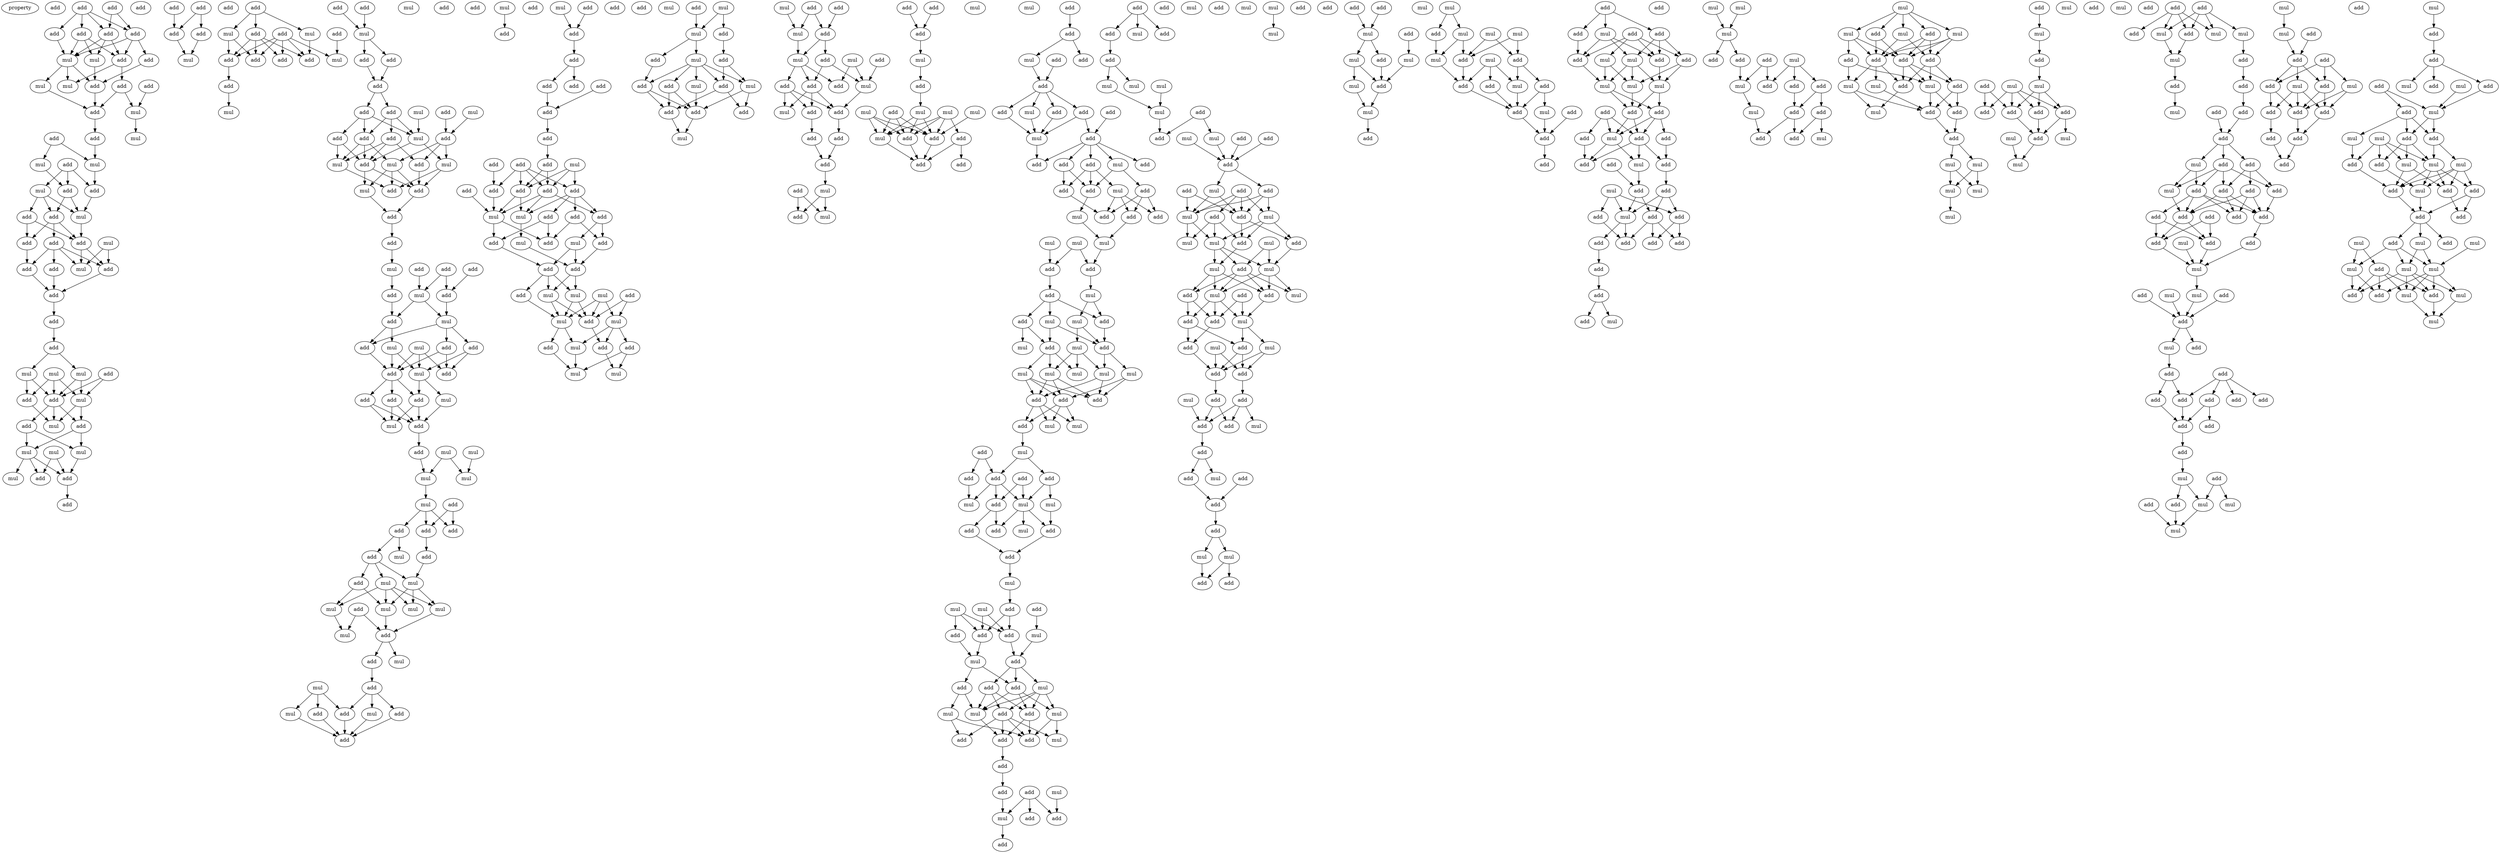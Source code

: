 digraph {
    node [fontcolor=black]
    property [mul=2,lf=1.0]
    0 [ label = add ];
    1 [ label = add ];
    2 [ label = add ];
    3 [ label = add ];
    4 [ label = add ];
    5 [ label = add ];
    6 [ label = add ];
    7 [ label = mul ];
    8 [ label = mul ];
    9 [ label = add ];
    10 [ label = add ];
    11 [ label = mul ];
    12 [ label = add ];
    13 [ label = add ];
    14 [ label = mul ];
    15 [ label = add ];
    16 [ label = mul ];
    17 [ label = add ];
    18 [ label = add ];
    19 [ label = add ];
    20 [ label = mul ];
    21 [ label = mul ];
    22 [ label = mul ];
    23 [ label = add ];
    24 [ label = add ];
    25 [ label = add ];
    26 [ label = mul ];
    27 [ label = add ];
    28 [ label = add ];
    29 [ label = mul ];
    30 [ label = add ];
    31 [ label = mul ];
    32 [ label = add ];
    33 [ label = add ];
    34 [ label = add ];
    35 [ label = add ];
    36 [ label = add ];
    37 [ label = mul ];
    38 [ label = add ];
    39 [ label = add ];
    40 [ label = add ];
    41 [ label = add ];
    42 [ label = add ];
    43 [ label = mul ];
    44 [ label = mul ];
    45 [ label = mul ];
    46 [ label = add ];
    47 [ label = add ];
    48 [ label = mul ];
    49 [ label = mul ];
    50 [ label = add ];
    51 [ label = add ];
    52 [ label = mul ];
    53 [ label = mul ];
    54 [ label = mul ];
    55 [ label = add ];
    56 [ label = add ];
    57 [ label = mul ];
    58 [ label = add ];
    59 [ label = add ];
    60 [ label = add ];
    61 [ label = add ];
    62 [ label = add ];
    63 [ label = add ];
    64 [ label = mul ];
    65 [ label = add ];
    66 [ label = mul ];
    67 [ label = add ];
    68 [ label = add ];
    69 [ label = add ];
    70 [ label = mul ];
    71 [ label = add ];
    72 [ label = add ];
    73 [ label = add ];
    74 [ label = mul ];
    75 [ label = add ];
    76 [ label = add ];
    77 [ label = mul ];
    78 [ label = add ];
    79 [ label = add ];
    80 [ label = mul ];
    81 [ label = add ];
    82 [ label = add ];
    83 [ label = add ];
    84 [ label = mul ];
    85 [ label = add ];
    86 [ label = mul ];
    87 [ label = add ];
    88 [ label = add ];
    89 [ label = add ];
    90 [ label = add ];
    91 [ label = add ];
    92 [ label = mul ];
    93 [ label = add ];
    94 [ label = add ];
    95 [ label = mul ];
    96 [ label = mul ];
    97 [ label = mul ];
    98 [ label = add ];
    99 [ label = add ];
    100 [ label = mul ];
    101 [ label = add ];
    102 [ label = add ];
    103 [ label = mul ];
    104 [ label = add ];
    105 [ label = add ];
    106 [ label = mul ];
    107 [ label = add ];
    108 [ label = add ];
    109 [ label = add ];
    110 [ label = add ];
    111 [ label = add ];
    112 [ label = mul ];
    113 [ label = add ];
    114 [ label = mul ];
    115 [ label = add ];
    116 [ label = mul ];
    117 [ label = add ];
    118 [ label = add ];
    119 [ label = mul ];
    120 [ label = add ];
    121 [ label = add ];
    122 [ label = mul ];
    123 [ label = add ];
    124 [ label = add ];
    125 [ label = mul ];
    126 [ label = add ];
    127 [ label = add ];
    128 [ label = add ];
    129 [ label = mul ];
    130 [ label = mul ];
    131 [ label = add ];
    132 [ label = mul ];
    133 [ label = mul ];
    134 [ label = add ];
    135 [ label = mul ];
    136 [ label = mul ];
    137 [ label = add ];
    138 [ label = mul ];
    139 [ label = add ];
    140 [ label = add ];
    141 [ label = add ];
    142 [ label = add ];
    143 [ label = add ];
    144 [ label = mul ];
    145 [ label = add ];
    146 [ label = mul ];
    147 [ label = mul ];
    148 [ label = add ];
    149 [ label = add ];
    150 [ label = mul ];
    151 [ label = mul ];
    152 [ label = mul ];
    153 [ label = mul ];
    154 [ label = add ];
    155 [ label = mul ];
    156 [ label = add ];
    157 [ label = mul ];
    158 [ label = mul ];
    159 [ label = add ];
    160 [ label = add ];
    161 [ label = add ];
    162 [ label = add ];
    163 [ label = mul ];
    164 [ label = mul ];
    165 [ label = add ];
    166 [ label = mul ];
    167 [ label = add ];
    168 [ label = add ];
    169 [ label = add ];
    170 [ label = add ];
    171 [ label = add ];
    172 [ label = add ];
    173 [ label = add ];
    174 [ label = add ];
    175 [ label = mul ];
    176 [ label = add ];
    177 [ label = add ];
    178 [ label = mul ];
    179 [ label = add ];
    180 [ label = add ];
    181 [ label = add ];
    182 [ label = add ];
    183 [ label = add ];
    184 [ label = add ];
    185 [ label = add ];
    186 [ label = add ];
    187 [ label = add ];
    188 [ label = add ];
    189 [ label = mul ];
    190 [ label = add ];
    191 [ label = mul ];
    192 [ label = add ];
    193 [ label = add ];
    194 [ label = mul ];
    195 [ label = mul ];
    196 [ label = add ];
    197 [ label = add ];
    198 [ label = add ];
    199 [ label = mul ];
    200 [ label = mul ];
    201 [ label = add ];
    202 [ label = mul ];
    203 [ label = add ];
    204 [ label = mul ];
    205 [ label = mul ];
    206 [ label = add ];
    207 [ label = add ];
    208 [ label = add ];
    209 [ label = mul ];
    210 [ label = add ];
    211 [ label = mul ];
    212 [ label = mul ];
    213 [ label = mul ];
    214 [ label = add ];
    215 [ label = mul ];
    216 [ label = add ];
    217 [ label = mul ];
    218 [ label = add ];
    219 [ label = add ];
    220 [ label = mul ];
    221 [ label = add ];
    222 [ label = mul ];
    223 [ label = add ];
    224 [ label = add ];
    225 [ label = add ];
    226 [ label = add ];
    227 [ label = add ];
    228 [ label = mul ];
    229 [ label = add ];
    230 [ label = add ];
    231 [ label = mul ];
    232 [ label = mul ];
    233 [ label = add ];
    234 [ label = add ];
    235 [ label = add ];
    236 [ label = mul ];
    237 [ label = mul ];
    238 [ label = add ];
    239 [ label = add ];
    240 [ label = add ];
    241 [ label = mul ];
    242 [ label = add ];
    243 [ label = mul ];
    244 [ label = add ];
    245 [ label = add ];
    246 [ label = add ];
    247 [ label = add ];
    248 [ label = add ];
    249 [ label = add ];
    250 [ label = add ];
    251 [ label = mul ];
    252 [ label = mul ];
    253 [ label = add ];
    254 [ label = add ];
    255 [ label = mul ];
    256 [ label = mul ];
    257 [ label = mul ];
    258 [ label = add ];
    259 [ label = mul ];
    260 [ label = add ];
    261 [ label = mul ];
    262 [ label = mul ];
    263 [ label = mul ];
    264 [ label = add ];
    265 [ label = add ];
    266 [ label = mul ];
    267 [ label = add ];
    268 [ label = add ];
    269 [ label = add ];
    270 [ label = add ];
    271 [ label = add ];
    272 [ label = add ];
    273 [ label = mul ];
    274 [ label = add ];
    275 [ label = add ];
    276 [ label = add ];
    277 [ label = add ];
    278 [ label = mul ];
    279 [ label = add ];
    280 [ label = add ];
    281 [ label = add ];
    282 [ label = mul ];
    283 [ label = add ];
    284 [ label = add ];
    285 [ label = mul ];
    286 [ label = add ];
    287 [ label = add ];
    288 [ label = add ];
    289 [ label = add ];
    290 [ label = mul ];
    291 [ label = add ];
    292 [ label = add ];
    293 [ label = add ];
    294 [ label = add ];
    295 [ label = mul ];
    296 [ label = mul ];
    297 [ label = mul ];
    298 [ label = mul ];
    299 [ label = add ];
    300 [ label = add ];
    301 [ label = add ];
    302 [ label = mul ];
    303 [ label = add ];
    304 [ label = mul ];
    305 [ label = mul ];
    306 [ label = add ];
    307 [ label = add ];
    308 [ label = mul ];
    309 [ label = mul ];
    310 [ label = add ];
    311 [ label = mul ];
    312 [ label = mul ];
    313 [ label = mul ];
    314 [ label = mul ];
    315 [ label = mul ];
    316 [ label = add ];
    317 [ label = add ];
    318 [ label = add ];
    319 [ label = add ];
    320 [ label = mul ];
    321 [ label = mul ];
    322 [ label = add ];
    323 [ label = mul ];
    324 [ label = add ];
    325 [ label = add ];
    326 [ label = add ];
    327 [ label = add ];
    328 [ label = mul ];
    329 [ label = add ];
    330 [ label = mul ];
    331 [ label = mul ];
    332 [ label = add ];
    333 [ label = add ];
    334 [ label = add ];
    335 [ label = mul ];
    336 [ label = add ];
    337 [ label = mul ];
    338 [ label = mul ];
    339 [ label = add ];
    340 [ label = add ];
    341 [ label = mul ];
    342 [ label = add ];
    343 [ label = add ];
    344 [ label = add ];
    345 [ label = mul ];
    346 [ label = add ];
    347 [ label = mul ];
    348 [ label = add ];
    349 [ label = add ];
    350 [ label = add ];
    351 [ label = mul ];
    352 [ label = mul ];
    353 [ label = add ];
    354 [ label = mul ];
    355 [ label = mul ];
    356 [ label = add ];
    357 [ label = add ];
    358 [ label = mul ];
    359 [ label = add ];
    360 [ label = add ];
    361 [ label = add ];
    362 [ label = add ];
    363 [ label = mul ];
    364 [ label = add ];
    365 [ label = add ];
    366 [ label = add ];
    367 [ label = mul ];
    368 [ label = add ];
    369 [ label = add ];
    370 [ label = add ];
    371 [ label = mul ];
    372 [ label = add ];
    373 [ label = add ];
    374 [ label = add ];
    375 [ label = mul ];
    376 [ label = mul ];
    377 [ label = mul ];
    378 [ label = add ];
    379 [ label = mul ];
    380 [ label = mul ];
    381 [ label = add ];
    382 [ label = add ];
    383 [ label = mul ];
    384 [ label = mul ];
    385 [ label = add ];
    386 [ label = add ];
    387 [ label = add ];
    388 [ label = mul ];
    389 [ label = add ];
    390 [ label = add ];
    391 [ label = add ];
    392 [ label = mul ];
    393 [ label = add ];
    394 [ label = add ];
    395 [ label = mul ];
    396 [ label = mul ];
    397 [ label = mul ];
    398 [ label = add ];
    399 [ label = mul ];
    400 [ label = add ];
    401 [ label = mul ];
    402 [ label = mul ];
    403 [ label = add ];
    404 [ label = add ];
    405 [ label = mul ];
    406 [ label = add ];
    407 [ label = mul ];
    408 [ label = add ];
    409 [ label = add ];
    410 [ label = add ];
    411 [ label = mul ];
    412 [ label = mul ];
    413 [ label = add ];
    414 [ label = mul ];
    415 [ label = add ];
    416 [ label = add ];
    417 [ label = add ];
    418 [ label = add ];
    419 [ label = mul ];
    420 [ label = add ];
    421 [ label = mul ];
    422 [ label = mul ];
    423 [ label = add ];
    424 [ label = add ];
    425 [ label = mul ];
    426 [ label = add ];
    427 [ label = add ];
    428 [ label = add ];
    429 [ label = mul ];
    430 [ label = mul ];
    431 [ label = add ];
    432 [ label = add ];
    433 [ label = add ];
    434 [ label = mul ];
    435 [ label = mul ];
    436 [ label = add ];
    437 [ label = add ];
    438 [ label = add ];
    439 [ label = add ];
    440 [ label = add ];
    441 [ label = add ];
    442 [ label = mul ];
    443 [ label = add ];
    444 [ label = mul ];
    445 [ label = mul ];
    446 [ label = add ];
    447 [ label = mul ];
    448 [ label = mul ];
    449 [ label = mul ];
    450 [ label = add ];
    451 [ label = mul ];
    452 [ label = mul ];
    453 [ label = mul ];
    454 [ label = mul ];
    455 [ label = add ];
    456 [ label = mul ];
    457 [ label = mul ];
    458 [ label = add ];
    459 [ label = add ];
    460 [ label = add ];
    461 [ label = mul ];
    462 [ label = add ];
    463 [ label = add ];
    464 [ label = add ];
    465 [ label = mul ];
    466 [ label = add ];
    467 [ label = add ];
    468 [ label = add ];
    469 [ label = add ];
    470 [ label = add ];
    471 [ label = add ];
    472 [ label = mul ];
    473 [ label = add ];
    474 [ label = add ];
    475 [ label = add ];
    476 [ label = add ];
    477 [ label = mul ];
    478 [ label = mul ];
    479 [ label = mul ];
    480 [ label = mul ];
    481 [ label = mul ];
    482 [ label = add ];
    483 [ label = add ];
    484 [ label = add ];
    485 [ label = add ];
    486 [ label = add ];
    487 [ label = mul ];
    488 [ label = add ];
    489 [ label = add ];
    490 [ label = add ];
    491 [ label = mul ];
    492 [ label = add ];
    493 [ label = mul ];
    494 [ label = add ];
    495 [ label = add ];
    496 [ label = mul ];
    497 [ label = add ];
    498 [ label = add ];
    499 [ label = add ];
    500 [ label = add ];
    501 [ label = add ];
    502 [ label = add ];
    503 [ label = add ];
    504 [ label = add ];
    505 [ label = add ];
    506 [ label = add ];
    507 [ label = mul ];
    508 [ label = add ];
    509 [ label = mul ];
    510 [ label = mul ];
    511 [ label = mul ];
    512 [ label = add ];
    513 [ label = mul ];
    514 [ label = add ];
    515 [ label = add ];
    516 [ label = add ];
    517 [ label = add ];
    518 [ label = mul ];
    519 [ label = add ];
    520 [ label = mul ];
    521 [ label = add ];
    522 [ label = add ];
    523 [ label = add ];
    524 [ label = add ];
    525 [ label = mul ];
    526 [ label = mul ];
    527 [ label = mul ];
    528 [ label = mul ];
    529 [ label = mul ];
    530 [ label = add ];
    531 [ label = add ];
    532 [ label = add ];
    533 [ label = add ];
    534 [ label = add ];
    535 [ label = add ];
    536 [ label = mul ];
    537 [ label = mul ];
    538 [ label = add ];
    539 [ label = mul ];
    540 [ label = add ];
    541 [ label = mul ];
    542 [ label = add ];
    543 [ label = add ];
    544 [ label = add ];
    545 [ label = mul ];
    546 [ label = mul ];
    547 [ label = mul ];
    548 [ label = mul ];
    549 [ label = add ];
    550 [ label = mul ];
    551 [ label = mul ];
    552 [ label = mul ];
    553 [ label = add ];
    554 [ label = add ];
    555 [ label = add ];
    556 [ label = mul ];
    557 [ label = mul ];
    558 [ label = add ];
    559 [ label = add ];
    560 [ label = add ];
    561 [ label = add ];
    562 [ label = mul ];
    563 [ label = add ];
    564 [ label = mul ];
    565 [ label = mul ];
    566 [ label = add ];
    567 [ label = mul ];
    568 [ label = add ];
    569 [ label = add ];
    570 [ label = add ];
    571 [ label = add ];
    572 [ label = mul ];
    573 [ label = mul ];
    574 [ label = mul ];
    575 [ label = mul ];
    576 [ label = add ];
    577 [ label = add ];
    578 [ label = add ];
    579 [ label = mul ];
    580 [ label = add ];
    581 [ label = add ];
    582 [ label = add ];
    583 [ label = add ];
    584 [ label = add ];
    585 [ label = mul ];
    586 [ label = add ];
    587 [ label = add ];
    588 [ label = add ];
    589 [ label = mul ];
    590 [ label = add ];
    591 [ label = add ];
    592 [ label = add ];
    593 [ label = add ];
    594 [ label = add ];
    595 [ label = add ];
    596 [ label = add ];
    597 [ label = mul ];
    598 [ label = add ];
    599 [ label = add ];
    600 [ label = mul ];
    601 [ label = add ];
    602 [ label = mul ];
    603 [ label = mul ];
    604 [ label = add ];
    605 [ label = add ];
    606 [ label = mul ];
    607 [ label = add ];
    608 [ label = add ];
    609 [ label = add ];
    610 [ label = add ];
    611 [ label = add ];
    612 [ label = add ];
    613 [ label = add ];
    614 [ label = add ];
    615 [ label = add ];
    616 [ label = add ];
    617 [ label = add ];
    618 [ label = mul ];
    619 [ label = add ];
    620 [ label = add ];
    621 [ label = mul ];
    622 [ label = mul ];
    623 [ label = add ];
    624 [ label = mul ];
    625 [ label = mul ];
    626 [ label = mul ];
    627 [ label = add ];
    628 [ label = add ];
    629 [ label = add ];
    630 [ label = mul ];
    631 [ label = add ];
    632 [ label = add ];
    633 [ label = mul ];
    634 [ label = add ];
    635 [ label = add ];
    636 [ label = add ];
    637 [ label = add ];
    638 [ label = add ];
    639 [ label = add ];
    640 [ label = add ];
    641 [ label = mul ];
    642 [ label = add ];
    643 [ label = add ];
    644 [ label = mul ];
    645 [ label = add ];
    646 [ label = add ];
    647 [ label = mul ];
    648 [ label = add ];
    649 [ label = add ];
    650 [ label = mul ];
    651 [ label = add ];
    652 [ label = add ];
    653 [ label = mul ];
    654 [ label = mul ];
    655 [ label = add ];
    656 [ label = mul ];
    657 [ label = mul ];
    658 [ label = mul ];
    659 [ label = add ];
    660 [ label = mul ];
    661 [ label = add ];
    662 [ label = add ];
    663 [ label = add ];
    664 [ label = add ];
    665 [ label = add ];
    666 [ label = mul ];
    667 [ label = mul ];
    668 [ label = add ];
    669 [ label = add ];
    670 [ label = mul ];
    671 [ label = mul ];
    672 [ label = mul ];
    673 [ label = add ];
    674 [ label = mul ];
    675 [ label = add ];
    676 [ label = mul ];
    677 [ label = mul ];
    678 [ label = add ];
    679 [ label = add ];
    680 [ label = mul ];
    1 -> 4 [ name = 0 ];
    1 -> 6 [ name = 1 ];
    2 -> 3 [ name = 2 ];
    2 -> 4 [ name = 3 ];
    2 -> 5 [ name = 4 ];
    2 -> 6 [ name = 5 ];
    3 -> 8 [ name = 6 ];
    4 -> 7 [ name = 7 ];
    4 -> 8 [ name = 8 ];
    4 -> 10 [ name = 9 ];
    5 -> 7 [ name = 10 ];
    5 -> 8 [ name = 11 ];
    5 -> 10 [ name = 12 ];
    6 -> 8 [ name = 13 ];
    6 -> 9 [ name = 14 ];
    6 -> 10 [ name = 15 ];
    7 -> 15 [ name = 16 ];
    8 -> 11 [ name = 17 ];
    8 -> 14 [ name = 18 ];
    8 -> 15 [ name = 19 ];
    9 -> 15 [ name = 20 ];
    10 -> 13 [ name = 21 ];
    10 -> 14 [ name = 22 ];
    11 -> 17 [ name = 23 ];
    12 -> 16 [ name = 24 ];
    13 -> 16 [ name = 25 ];
    13 -> 17 [ name = 26 ];
    15 -> 17 [ name = 27 ];
    16 -> 20 [ name = 28 ];
    17 -> 19 [ name = 29 ];
    18 -> 21 [ name = 30 ];
    18 -> 22 [ name = 31 ];
    19 -> 22 [ name = 32 ];
    21 -> 25 [ name = 33 ];
    22 -> 24 [ name = 34 ];
    23 -> 24 [ name = 35 ];
    23 -> 25 [ name = 36 ];
    23 -> 26 [ name = 37 ];
    24 -> 29 [ name = 38 ];
    25 -> 27 [ name = 39 ];
    25 -> 29 [ name = 40 ];
    26 -> 27 [ name = 41 ];
    26 -> 28 [ name = 42 ];
    26 -> 29 [ name = 43 ];
    27 -> 30 [ name = 44 ];
    27 -> 32 [ name = 45 ];
    27 -> 33 [ name = 46 ];
    28 -> 32 [ name = 47 ];
    28 -> 33 [ name = 48 ];
    29 -> 33 [ name = 49 ];
    30 -> 34 [ name = 50 ];
    30 -> 35 [ name = 51 ];
    30 -> 36 [ name = 52 ];
    30 -> 37 [ name = 53 ];
    31 -> 34 [ name = 54 ];
    31 -> 37 [ name = 55 ];
    32 -> 35 [ name = 56 ];
    33 -> 34 [ name = 57 ];
    33 -> 37 [ name = 58 ];
    34 -> 38 [ name = 59 ];
    35 -> 38 [ name = 60 ];
    36 -> 38 [ name = 61 ];
    38 -> 40 [ name = 62 ];
    40 -> 41 [ name = 63 ];
    41 -> 43 [ name = 64 ];
    41 -> 45 [ name = 65 ];
    42 -> 46 [ name = 66 ];
    42 -> 48 [ name = 67 ];
    43 -> 46 [ name = 68 ];
    43 -> 48 [ name = 69 ];
    44 -> 46 [ name = 70 ];
    44 -> 47 [ name = 71 ];
    44 -> 48 [ name = 72 ];
    45 -> 46 [ name = 73 ];
    45 -> 47 [ name = 74 ];
    46 -> 49 [ name = 75 ];
    46 -> 50 [ name = 76 ];
    46 -> 51 [ name = 77 ];
    47 -> 49 [ name = 78 ];
    48 -> 49 [ name = 79 ];
    48 -> 50 [ name = 80 ];
    50 -> 52 [ name = 81 ];
    50 -> 53 [ name = 82 ];
    51 -> 52 [ name = 83 ];
    51 -> 53 [ name = 84 ];
    52 -> 55 [ name = 85 ];
    53 -> 55 [ name = 86 ];
    53 -> 56 [ name = 87 ];
    53 -> 57 [ name = 88 ];
    54 -> 55 [ name = 89 ];
    54 -> 56 [ name = 90 ];
    55 -> 59 [ name = 91 ];
    58 -> 61 [ name = 92 ];
    60 -> 61 [ name = 93 ];
    60 -> 62 [ name = 94 ];
    61 -> 64 [ name = 95 ];
    62 -> 64 [ name = 96 ];
    65 -> 66 [ name = 97 ];
    65 -> 69 [ name = 98 ];
    65 -> 70 [ name = 99 ];
    66 -> 71 [ name = 100 ];
    66 -> 75 [ name = 101 ];
    67 -> 71 [ name = 102 ];
    67 -> 72 [ name = 103 ];
    67 -> 73 [ name = 104 ];
    67 -> 74 [ name = 105 ];
    67 -> 75 [ name = 106 ];
    68 -> 74 [ name = 107 ];
    69 -> 71 [ name = 108 ];
    69 -> 72 [ name = 109 ];
    69 -> 73 [ name = 110 ];
    69 -> 75 [ name = 111 ];
    70 -> 73 [ name = 112 ];
    71 -> 76 [ name = 113 ];
    76 -> 77 [ name = 114 ];
    78 -> 80 [ name = 115 ];
    79 -> 80 [ name = 116 ];
    80 -> 81 [ name = 117 ];
    80 -> 82 [ name = 118 ];
    81 -> 83 [ name = 119 ];
    82 -> 83 [ name = 120 ];
    83 -> 87 [ name = 121 ];
    83 -> 88 [ name = 122 ];
    84 -> 89 [ name = 123 ];
    85 -> 89 [ name = 124 ];
    86 -> 92 [ name = 125 ];
    87 -> 90 [ name = 126 ];
    87 -> 92 [ name = 127 ];
    87 -> 93 [ name = 128 ];
    88 -> 90 [ name = 129 ];
    88 -> 91 [ name = 130 ];
    88 -> 92 [ name = 131 ];
    89 -> 94 [ name = 132 ];
    89 -> 95 [ name = 133 ];
    89 -> 97 [ name = 134 ];
    90 -> 96 [ name = 135 ];
    90 -> 97 [ name = 136 ];
    90 -> 98 [ name = 137 ];
    91 -> 94 [ name = 138 ];
    91 -> 96 [ name = 139 ];
    91 -> 98 [ name = 140 ];
    92 -> 95 [ name = 141 ];
    92 -> 98 [ name = 142 ];
    93 -> 96 [ name = 143 ];
    93 -> 98 [ name = 144 ];
    94 -> 101 [ name = 145 ];
    95 -> 99 [ name = 146 ];
    95 -> 101 [ name = 147 ];
    96 -> 99 [ name = 148 ];
    97 -> 99 [ name = 149 ];
    97 -> 100 [ name = 150 ];
    97 -> 101 [ name = 151 ];
    98 -> 100 [ name = 152 ];
    98 -> 101 [ name = 153 ];
    100 -> 102 [ name = 154 ];
    101 -> 102 [ name = 155 ];
    102 -> 104 [ name = 156 ];
    104 -> 106 [ name = 157 ];
    105 -> 111 [ name = 158 ];
    105 -> 112 [ name = 159 ];
    106 -> 110 [ name = 160 ];
    107 -> 112 [ name = 161 ];
    108 -> 111 [ name = 162 ];
    110 -> 113 [ name = 163 ];
    111 -> 114 [ name = 164 ];
    112 -> 113 [ name = 165 ];
    112 -> 114 [ name = 166 ];
    113 -> 117 [ name = 167 ];
    113 -> 119 [ name = 168 ];
    114 -> 115 [ name = 169 ];
    114 -> 117 [ name = 170 ];
    114 -> 118 [ name = 171 ];
    115 -> 121 [ name = 172 ];
    115 -> 122 [ name = 173 ];
    116 -> 120 [ name = 174 ];
    116 -> 121 [ name = 175 ];
    116 -> 122 [ name = 176 ];
    117 -> 120 [ name = 177 ];
    118 -> 120 [ name = 178 ];
    118 -> 121 [ name = 179 ];
    119 -> 120 [ name = 180 ];
    119 -> 122 [ name = 181 ];
    120 -> 124 [ name = 182 ];
    120 -> 126 [ name = 183 ];
    120 -> 127 [ name = 184 ];
    122 -> 125 [ name = 185 ];
    122 -> 127 [ name = 186 ];
    124 -> 128 [ name = 187 ];
    124 -> 129 [ name = 188 ];
    125 -> 128 [ name = 189 ];
    126 -> 128 [ name = 190 ];
    126 -> 129 [ name = 191 ];
    127 -> 128 [ name = 192 ];
    127 -> 129 [ name = 193 ];
    128 -> 131 [ name = 194 ];
    130 -> 135 [ name = 195 ];
    130 -> 136 [ name = 196 ];
    131 -> 136 [ name = 197 ];
    132 -> 134 [ name = 198 ];
    133 -> 135 [ name = 199 ];
    136 -> 138 [ name = 200 ];
    138 -> 140 [ name = 201 ];
    138 -> 141 [ name = 202 ];
    138 -> 142 [ name = 203 ];
    139 -> 141 [ name = 204 ];
    139 -> 142 [ name = 205 ];
    140 -> 143 [ name = 206 ];
    140 -> 144 [ name = 207 ];
    142 -> 145 [ name = 208 ];
    143 -> 146 [ name = 209 ];
    143 -> 147 [ name = 210 ];
    143 -> 148 [ name = 211 ];
    145 -> 146 [ name = 212 ];
    146 -> 151 [ name = 213 ];
    146 -> 152 [ name = 214 ];
    146 -> 153 [ name = 215 ];
    147 -> 150 [ name = 216 ];
    147 -> 151 [ name = 217 ];
    147 -> 152 [ name = 218 ];
    147 -> 153 [ name = 219 ];
    148 -> 150 [ name = 220 ];
    148 -> 152 [ name = 221 ];
    149 -> 154 [ name = 222 ];
    149 -> 155 [ name = 223 ];
    150 -> 155 [ name = 224 ];
    151 -> 154 [ name = 225 ];
    152 -> 154 [ name = 226 ];
    154 -> 156 [ name = 227 ];
    154 -> 157 [ name = 228 ];
    156 -> 159 [ name = 229 ];
    158 -> 160 [ name = 230 ];
    158 -> 162 [ name = 231 ];
    158 -> 163 [ name = 232 ];
    159 -> 160 [ name = 233 ];
    159 -> 161 [ name = 234 ];
    159 -> 164 [ name = 235 ];
    160 -> 165 [ name = 236 ];
    161 -> 165 [ name = 237 ];
    162 -> 165 [ name = 238 ];
    163 -> 165 [ name = 239 ];
    164 -> 165 [ name = 240 ];
    166 -> 168 [ name = 241 ];
    167 -> 168 [ name = 242 ];
    168 -> 170 [ name = 243 ];
    170 -> 171 [ name = 244 ];
    170 -> 174 [ name = 245 ];
    171 -> 176 [ name = 246 ];
    173 -> 176 [ name = 247 ];
    176 -> 177 [ name = 248 ];
    177 -> 180 [ name = 249 ];
    178 -> 183 [ name = 250 ];
    178 -> 185 [ name = 251 ];
    178 -> 186 [ name = 252 ];
    179 -> 184 [ name = 253 ];
    180 -> 185 [ name = 254 ];
    180 -> 186 [ name = 255 ];
    181 -> 183 [ name = 256 ];
    181 -> 184 [ name = 257 ];
    181 -> 185 [ name = 258 ];
    181 -> 186 [ name = 259 ];
    182 -> 191 [ name = 260 ];
    183 -> 187 [ name = 261 ];
    183 -> 188 [ name = 262 ];
    183 -> 189 [ name = 263 ];
    183 -> 190 [ name = 264 ];
    184 -> 191 [ name = 265 ];
    185 -> 189 [ name = 266 ];
    185 -> 191 [ name = 267 ];
    186 -> 189 [ name = 268 ];
    186 -> 190 [ name = 269 ];
    186 -> 191 [ name = 270 ];
    187 -> 192 [ name = 271 ];
    187 -> 193 [ name = 272 ];
    188 -> 193 [ name = 273 ];
    188 -> 196 [ name = 274 ];
    189 -> 195 [ name = 275 ];
    190 -> 192 [ name = 276 ];
    190 -> 194 [ name = 277 ];
    191 -> 193 [ name = 278 ];
    191 -> 196 [ name = 279 ];
    192 -> 198 [ name = 280 ];
    194 -> 197 [ name = 281 ];
    194 -> 198 [ name = 282 ];
    195 -> 198 [ name = 283 ];
    196 -> 197 [ name = 284 ];
    197 -> 199 [ name = 285 ];
    197 -> 201 [ name = 286 ];
    197 -> 202 [ name = 287 ];
    198 -> 199 [ name = 288 ];
    198 -> 202 [ name = 289 ];
    199 -> 205 [ name = 290 ];
    199 -> 206 [ name = 291 ];
    200 -> 204 [ name = 292 ];
    200 -> 205 [ name = 293 ];
    200 -> 206 [ name = 294 ];
    201 -> 205 [ name = 295 ];
    202 -> 205 [ name = 296 ];
    202 -> 206 [ name = 297 ];
    203 -> 204 [ name = 298 ];
    203 -> 206 [ name = 299 ];
    204 -> 207 [ name = 300 ];
    204 -> 208 [ name = 301 ];
    204 -> 209 [ name = 302 ];
    205 -> 209 [ name = 303 ];
    205 -> 210 [ name = 304 ];
    206 -> 207 [ name = 305 ];
    207 -> 211 [ name = 306 ];
    208 -> 211 [ name = 307 ];
    208 -> 212 [ name = 308 ];
    209 -> 212 [ name = 309 ];
    210 -> 212 [ name = 310 ];
    213 -> 215 [ name = 311 ];
    213 -> 216 [ name = 312 ];
    214 -> 215 [ name = 313 ];
    215 -> 217 [ name = 314 ];
    215 -> 218 [ name = 315 ];
    216 -> 219 [ name = 316 ];
    217 -> 220 [ name = 317 ];
    217 -> 221 [ name = 318 ];
    217 -> 222 [ name = 319 ];
    217 -> 223 [ name = 320 ];
    217 -> 224 [ name = 321 ];
    218 -> 224 [ name = 322 ];
    219 -> 221 [ name = 323 ];
    219 -> 222 [ name = 324 ];
    220 -> 227 [ name = 325 ];
    221 -> 225 [ name = 326 ];
    221 -> 226 [ name = 327 ];
    222 -> 226 [ name = 328 ];
    222 -> 227 [ name = 329 ];
    223 -> 225 [ name = 330 ];
    223 -> 227 [ name = 331 ];
    224 -> 225 [ name = 332 ];
    224 -> 227 [ name = 333 ];
    225 -> 228 [ name = 334 ];
    227 -> 228 [ name = 335 ];
    229 -> 233 [ name = 336 ];
    230 -> 232 [ name = 337 ];
    230 -> 233 [ name = 338 ];
    231 -> 232 [ name = 339 ];
    232 -> 236 [ name = 340 ];
    233 -> 235 [ name = 341 ];
    233 -> 236 [ name = 342 ];
    234 -> 241 [ name = 343 ];
    235 -> 239 [ name = 344 ];
    235 -> 241 [ name = 345 ];
    236 -> 238 [ name = 346 ];
    236 -> 239 [ name = 347 ];
    236 -> 240 [ name = 348 ];
    237 -> 240 [ name = 349 ];
    237 -> 241 [ name = 350 ];
    238 -> 242 [ name = 351 ];
    238 -> 243 [ name = 352 ];
    238 -> 244 [ name = 353 ];
    239 -> 242 [ name = 354 ];
    239 -> 243 [ name = 355 ];
    239 -> 244 [ name = 356 ];
    241 -> 244 [ name = 357 ];
    242 -> 245 [ name = 358 ];
    244 -> 246 [ name = 359 ];
    245 -> 247 [ name = 360 ];
    246 -> 247 [ name = 361 ];
    247 -> 252 [ name = 362 ];
    248 -> 254 [ name = 363 ];
    249 -> 254 [ name = 364 ];
    250 -> 253 [ name = 365 ];
    250 -> 256 [ name = 366 ];
    252 -> 253 [ name = 367 ];
    252 -> 256 [ name = 368 ];
    254 -> 257 [ name = 369 ];
    257 -> 258 [ name = 370 ];
    258 -> 263 [ name = 371 ];
    259 -> 264 [ name = 372 ];
    259 -> 265 [ name = 373 ];
    259 -> 266 [ name = 374 ];
    260 -> 264 [ name = 375 ];
    260 -> 265 [ name = 376 ];
    260 -> 266 [ name = 377 ];
    261 -> 264 [ name = 378 ];
    261 -> 265 [ name = 379 ];
    261 -> 266 [ name = 380 ];
    261 -> 267 [ name = 381 ];
    262 -> 265 [ name = 382 ];
    263 -> 264 [ name = 383 ];
    263 -> 265 [ name = 384 ];
    263 -> 266 [ name = 385 ];
    264 -> 269 [ name = 386 ];
    265 -> 269 [ name = 387 ];
    266 -> 269 [ name = 388 ];
    267 -> 268 [ name = 389 ];
    267 -> 269 [ name = 390 ];
    270 -> 271 [ name = 391 ];
    271 -> 272 [ name = 392 ];
    271 -> 273 [ name = 393 ];
    273 -> 275 [ name = 394 ];
    274 -> 275 [ name = 395 ];
    275 -> 277 [ name = 396 ];
    275 -> 278 [ name = 397 ];
    275 -> 279 [ name = 398 ];
    275 -> 280 [ name = 399 ];
    276 -> 281 [ name = 400 ];
    277 -> 282 [ name = 401 ];
    278 -> 282 [ name = 402 ];
    279 -> 281 [ name = 403 ];
    279 -> 282 [ name = 404 ];
    280 -> 282 [ name = 405 ];
    281 -> 283 [ name = 406 ];
    281 -> 284 [ name = 407 ];
    281 -> 285 [ name = 408 ];
    281 -> 286 [ name = 409 ];
    281 -> 287 [ name = 410 ];
    282 -> 284 [ name = 411 ];
    285 -> 288 [ name = 412 ];
    285 -> 289 [ name = 413 ];
    286 -> 289 [ name = 414 ];
    286 -> 291 [ name = 415 ];
    287 -> 289 [ name = 416 ];
    287 -> 290 [ name = 417 ];
    287 -> 291 [ name = 418 ];
    288 -> 292 [ name = 419 ];
    288 -> 293 [ name = 420 ];
    288 -> 294 [ name = 421 ];
    289 -> 295 [ name = 422 ];
    290 -> 292 [ name = 423 ];
    290 -> 293 [ name = 424 ];
    290 -> 294 [ name = 425 ];
    291 -> 292 [ name = 426 ];
    294 -> 296 [ name = 427 ];
    295 -> 296 [ name = 428 ];
    296 -> 300 [ name = 429 ];
    297 -> 299 [ name = 430 ];
    298 -> 299 [ name = 431 ];
    298 -> 300 [ name = 432 ];
    299 -> 301 [ name = 433 ];
    300 -> 302 [ name = 434 ];
    301 -> 303 [ name = 435 ];
    301 -> 305 [ name = 436 ];
    301 -> 306 [ name = 437 ];
    302 -> 303 [ name = 438 ];
    302 -> 304 [ name = 439 ];
    303 -> 307 [ name = 440 ];
    304 -> 307 [ name = 441 ];
    304 -> 308 [ name = 442 ];
    305 -> 307 [ name = 443 ];
    305 -> 310 [ name = 444 ];
    306 -> 309 [ name = 445 ];
    306 -> 310 [ name = 446 ];
    307 -> 311 [ name = 447 ];
    307 -> 312 [ name = 448 ];
    308 -> 311 [ name = 449 ];
    308 -> 313 [ name = 450 ];
    308 -> 315 [ name = 451 ];
    310 -> 313 [ name = 452 ];
    310 -> 314 [ name = 453 ];
    310 -> 315 [ name = 454 ];
    311 -> 317 [ name = 455 ];
    311 -> 318 [ name = 456 ];
    312 -> 316 [ name = 457 ];
    312 -> 318 [ name = 458 ];
    313 -> 316 [ name = 459 ];
    313 -> 317 [ name = 460 ];
    313 -> 318 [ name = 461 ];
    314 -> 316 [ name = 462 ];
    314 -> 317 [ name = 463 ];
    314 -> 318 [ name = 464 ];
    316 -> 319 [ name = 465 ];
    316 -> 320 [ name = 466 ];
    316 -> 321 [ name = 467 ];
    317 -> 319 [ name = 468 ];
    317 -> 320 [ name = 469 ];
    317 -> 321 [ name = 470 ];
    319 -> 323 [ name = 471 ];
    322 -> 324 [ name = 472 ];
    322 -> 325 [ name = 473 ];
    323 -> 325 [ name = 474 ];
    323 -> 327 [ name = 475 ];
    324 -> 328 [ name = 476 ];
    325 -> 328 [ name = 477 ];
    325 -> 329 [ name = 478 ];
    325 -> 330 [ name = 479 ];
    326 -> 329 [ name = 480 ];
    326 -> 330 [ name = 481 ];
    327 -> 330 [ name = 482 ];
    327 -> 331 [ name = 483 ];
    329 -> 332 [ name = 484 ];
    329 -> 334 [ name = 485 ];
    330 -> 332 [ name = 486 ];
    330 -> 333 [ name = 487 ];
    330 -> 335 [ name = 488 ];
    331 -> 333 [ name = 489 ];
    333 -> 336 [ name = 490 ];
    334 -> 336 [ name = 491 ];
    336 -> 337 [ name = 492 ];
    337 -> 340 [ name = 493 ];
    338 -> 342 [ name = 494 ];
    338 -> 343 [ name = 495 ];
    339 -> 345 [ name = 496 ];
    340 -> 342 [ name = 497 ];
    340 -> 343 [ name = 498 ];
    341 -> 342 [ name = 499 ];
    341 -> 343 [ name = 500 ];
    341 -> 344 [ name = 501 ];
    342 -> 347 [ name = 502 ];
    343 -> 346 [ name = 503 ];
    344 -> 347 [ name = 504 ];
    345 -> 346 [ name = 505 ];
    346 -> 348 [ name = 506 ];
    346 -> 349 [ name = 507 ];
    346 -> 351 [ name = 508 ];
    347 -> 348 [ name = 509 ];
    347 -> 350 [ name = 510 ];
    348 -> 352 [ name = 511 ];
    348 -> 355 [ name = 512 ];
    348 -> 356 [ name = 513 ];
    349 -> 352 [ name = 514 ];
    349 -> 353 [ name = 515 ];
    349 -> 356 [ name = 516 ];
    350 -> 352 [ name = 517 ];
    350 -> 354 [ name = 518 ];
    351 -> 352 [ name = 519 ];
    351 -> 353 [ name = 520 ];
    351 -> 355 [ name = 521 ];
    351 -> 356 [ name = 522 ];
    352 -> 359 [ name = 523 ];
    353 -> 357 [ name = 524 ];
    353 -> 358 [ name = 525 ];
    353 -> 359 [ name = 526 ];
    353 -> 360 [ name = 527 ];
    354 -> 357 [ name = 528 ];
    354 -> 360 [ name = 529 ];
    355 -> 357 [ name = 530 ];
    355 -> 358 [ name = 531 ];
    356 -> 357 [ name = 532 ];
    356 -> 359 [ name = 533 ];
    359 -> 361 [ name = 534 ];
    361 -> 364 [ name = 535 ];
    362 -> 365 [ name = 536 ];
    362 -> 366 [ name = 537 ];
    362 -> 367 [ name = 538 ];
    363 -> 365 [ name = 539 ];
    364 -> 367 [ name = 540 ];
    367 -> 368 [ name = 541 ];
    369 -> 370 [ name = 542 ];
    369 -> 371 [ name = 543 ];
    369 -> 373 [ name = 544 ];
    370 -> 374 [ name = 545 ];
    374 -> 377 [ name = 546 ];
    374 -> 379 [ name = 547 ];
    376 -> 380 [ name = 548 ];
    379 -> 380 [ name = 549 ];
    380 -> 386 [ name = 550 ];
    381 -> 384 [ name = 551 ];
    381 -> 386 [ name = 552 ];
    382 -> 387 [ name = 553 ];
    383 -> 387 [ name = 554 ];
    384 -> 387 [ name = 555 ];
    385 -> 387 [ name = 556 ];
    387 -> 388 [ name = 557 ];
    387 -> 390 [ name = 558 ];
    388 -> 393 [ name = 559 ];
    388 -> 395 [ name = 560 ];
    389 -> 393 [ name = 561 ];
    389 -> 395 [ name = 562 ];
    390 -> 392 [ name = 563 ];
    390 -> 393 [ name = 564 ];
    390 -> 395 [ name = 565 ];
    391 -> 392 [ name = 566 ];
    391 -> 393 [ name = 567 ];
    391 -> 394 [ name = 568 ];
    391 -> 395 [ name = 569 ];
    392 -> 397 [ name = 570 ];
    392 -> 398 [ name = 571 ];
    392 -> 400 [ name = 572 ];
    393 -> 398 [ name = 573 ];
    393 -> 400 [ name = 574 ];
    394 -> 397 [ name = 575 ];
    394 -> 399 [ name = 576 ];
    394 -> 400 [ name = 577 ];
    395 -> 397 [ name = 578 ];
    395 -> 399 [ name = 579 ];
    396 -> 401 [ name = 580 ];
    396 -> 403 [ name = 581 ];
    397 -> 401 [ name = 582 ];
    397 -> 402 [ name = 583 ];
    397 -> 403 [ name = 584 ];
    398 -> 401 [ name = 585 ];
    400 -> 402 [ name = 586 ];
    401 -> 405 [ name = 587 ];
    401 -> 406 [ name = 588 ];
    401 -> 407 [ name = 589 ];
    402 -> 406 [ name = 590 ];
    402 -> 407 [ name = 591 ];
    402 -> 408 [ name = 592 ];
    403 -> 405 [ name = 593 ];
    403 -> 406 [ name = 594 ];
    403 -> 407 [ name = 595 ];
    403 -> 408 [ name = 596 ];
    404 -> 410 [ name = 597 ];
    404 -> 411 [ name = 598 ];
    406 -> 411 [ name = 599 ];
    407 -> 409 [ name = 600 ];
    407 -> 410 [ name = 601 ];
    407 -> 411 [ name = 602 ];
    408 -> 409 [ name = 603 ];
    408 -> 410 [ name = 604 ];
    409 -> 413 [ name = 605 ];
    409 -> 415 [ name = 606 ];
    410 -> 413 [ name = 607 ];
    411 -> 412 [ name = 608 ];
    411 -> 415 [ name = 609 ];
    412 -> 416 [ name = 610 ];
    412 -> 417 [ name = 611 ];
    413 -> 417 [ name = 612 ];
    414 -> 416 [ name = 613 ];
    414 -> 417 [ name = 614 ];
    415 -> 416 [ name = 615 ];
    415 -> 417 [ name = 616 ];
    416 -> 418 [ name = 617 ];
    417 -> 420 [ name = 618 ];
    418 -> 422 [ name = 619 ];
    418 -> 423 [ name = 620 ];
    418 -> 424 [ name = 621 ];
    420 -> 423 [ name = 622 ];
    420 -> 424 [ name = 623 ];
    421 -> 423 [ name = 624 ];
    423 -> 426 [ name = 625 ];
    425 -> 429 [ name = 626 ];
    426 -> 430 [ name = 627 ];
    426 -> 431 [ name = 628 ];
    427 -> 432 [ name = 629 ];
    431 -> 432 [ name = 630 ];
    432 -> 433 [ name = 631 ];
    433 -> 434 [ name = 632 ];
    433 -> 435 [ name = 633 ];
    434 -> 436 [ name = 634 ];
    435 -> 436 [ name = 635 ];
    435 -> 437 [ name = 636 ];
    439 -> 442 [ name = 637 ];
    440 -> 442 [ name = 638 ];
    441 -> 445 [ name = 639 ];
    442 -> 443 [ name = 640 ];
    442 -> 444 [ name = 641 ];
    443 -> 446 [ name = 642 ];
    444 -> 446 [ name = 643 ];
    444 -> 447 [ name = 644 ];
    445 -> 446 [ name = 645 ];
    446 -> 448 [ name = 646 ];
    447 -> 448 [ name = 647 ];
    448 -> 450 [ name = 648 ];
    451 -> 454 [ name = 649 ];
    451 -> 455 [ name = 650 ];
    452 -> 458 [ name = 651 ];
    452 -> 459 [ name = 652 ];
    453 -> 458 [ name = 653 ];
    453 -> 459 [ name = 654 ];
    454 -> 457 [ name = 655 ];
    454 -> 458 [ name = 656 ];
    455 -> 457 [ name = 657 ];
    456 -> 460 [ name = 658 ];
    456 -> 461 [ name = 659 ];
    456 -> 462 [ name = 660 ];
    457 -> 462 [ name = 661 ];
    458 -> 462 [ name = 662 ];
    459 -> 461 [ name = 663 ];
    459 -> 463 [ name = 664 ];
    460 -> 464 [ name = 665 ];
    461 -> 464 [ name = 666 ];
    462 -> 464 [ name = 667 ];
    463 -> 464 [ name = 668 ];
    463 -> 465 [ name = 669 ];
    464 -> 467 [ name = 670 ];
    465 -> 467 [ name = 671 ];
    466 -> 467 [ name = 672 ];
    467 -> 469 [ name = 673 ];
    468 -> 470 [ name = 674 ];
    468 -> 472 [ name = 675 ];
    468 -> 473 [ name = 676 ];
    470 -> 476 [ name = 677 ];
    471 -> 474 [ name = 678 ];
    471 -> 475 [ name = 679 ];
    471 -> 476 [ name = 680 ];
    471 -> 478 [ name = 681 ];
    472 -> 475 [ name = 682 ];
    472 -> 476 [ name = 683 ];
    472 -> 477 [ name = 684 ];
    473 -> 474 [ name = 685 ];
    473 -> 475 [ name = 686 ];
    473 -> 477 [ name = 687 ];
    474 -> 480 [ name = 688 ];
    474 -> 481 [ name = 689 ];
    475 -> 480 [ name = 690 ];
    476 -> 479 [ name = 691 ];
    477 -> 479 [ name = 692 ];
    477 -> 480 [ name = 693 ];
    477 -> 481 [ name = 694 ];
    478 -> 479 [ name = 695 ];
    478 -> 481 [ name = 696 ];
    479 -> 483 [ name = 697 ];
    479 -> 484 [ name = 698 ];
    480 -> 483 [ name = 699 ];
    480 -> 484 [ name = 700 ];
    481 -> 483 [ name = 701 ];
    482 -> 486 [ name = 702 ];
    482 -> 487 [ name = 703 ];
    482 -> 488 [ name = 704 ];
    483 -> 487 [ name = 705 ];
    483 -> 488 [ name = 706 ];
    484 -> 485 [ name = 707 ];
    484 -> 487 [ name = 708 ];
    484 -> 488 [ name = 709 ];
    485 -> 489 [ name = 710 ];
    486 -> 492 [ name = 711 ];
    487 -> 491 [ name = 712 ];
    487 -> 492 [ name = 713 ];
    488 -> 489 [ name = 714 ];
    488 -> 491 [ name = 715 ];
    488 -> 492 [ name = 716 ];
    489 -> 494 [ name = 717 ];
    490 -> 495 [ name = 718 ];
    491 -> 495 [ name = 719 ];
    493 -> 496 [ name = 720 ];
    493 -> 498 [ name = 721 ];
    493 -> 499 [ name = 722 ];
    494 -> 496 [ name = 723 ];
    494 -> 497 [ name = 724 ];
    494 -> 499 [ name = 725 ];
    495 -> 496 [ name = 726 ];
    495 -> 497 [ name = 727 ];
    496 -> 502 [ name = 728 ];
    496 -> 503 [ name = 729 ];
    497 -> 500 [ name = 730 ];
    497 -> 501 [ name = 731 ];
    497 -> 503 [ name = 732 ];
    498 -> 503 [ name = 733 ];
    499 -> 500 [ name = 734 ];
    499 -> 501 [ name = 735 ];
    502 -> 504 [ name = 736 ];
    504 -> 505 [ name = 737 ];
    505 -> 508 [ name = 738 ];
    505 -> 510 [ name = 739 ];
    507 -> 511 [ name = 740 ];
    509 -> 511 [ name = 741 ];
    511 -> 514 [ name = 742 ];
    511 -> 515 [ name = 743 ];
    512 -> 516 [ name = 744 ];
    512 -> 518 [ name = 745 ];
    513 -> 516 [ name = 746 ];
    513 -> 517 [ name = 747 ];
    513 -> 519 [ name = 748 ];
    515 -> 518 [ name = 749 ];
    517 -> 522 [ name = 750 ];
    518 -> 520 [ name = 751 ];
    519 -> 521 [ name = 752 ];
    519 -> 522 [ name = 753 ];
    520 -> 523 [ name = 754 ];
    521 -> 524 [ name = 755 ];
    521 -> 525 [ name = 756 ];
    522 -> 523 [ name = 757 ];
    522 -> 524 [ name = 758 ];
    526 -> 527 [ name = 759 ];
    526 -> 528 [ name = 760 ];
    526 -> 529 [ name = 761 ];
    526 -> 530 [ name = 762 ];
    526 -> 531 [ name = 763 ];
    527 -> 533 [ name = 764 ];
    527 -> 534 [ name = 765 ];
    527 -> 535 [ name = 766 ];
    528 -> 533 [ name = 767 ];
    528 -> 534 [ name = 768 ];
    529 -> 532 [ name = 769 ];
    529 -> 534 [ name = 770 ];
    529 -> 535 [ name = 771 ];
    530 -> 533 [ name = 772 ];
    530 -> 534 [ name = 773 ];
    530 -> 535 [ name = 774 ];
    531 -> 534 [ name = 775 ];
    531 -> 535 [ name = 776 ];
    532 -> 537 [ name = 777 ];
    532 -> 539 [ name = 778 ];
    533 -> 537 [ name = 779 ];
    533 -> 538 [ name = 780 ];
    533 -> 540 [ name = 781 ];
    534 -> 536 [ name = 782 ];
    534 -> 538 [ name = 783 ];
    534 -> 539 [ name = 784 ];
    535 -> 537 [ name = 785 ];
    535 -> 538 [ name = 786 ];
    535 -> 540 [ name = 787 ];
    536 -> 543 [ name = 788 ];
    537 -> 542 [ name = 789 ];
    537 -> 543 [ name = 790 ];
    538 -> 541 [ name = 791 ];
    539 -> 541 [ name = 792 ];
    539 -> 543 [ name = 793 ];
    540 -> 542 [ name = 794 ];
    540 -> 543 [ name = 795 ];
    542 -> 544 [ name = 796 ];
    543 -> 544 [ name = 797 ];
    544 -> 545 [ name = 798 ];
    544 -> 546 [ name = 799 ];
    545 -> 547 [ name = 800 ];
    545 -> 548 [ name = 801 ];
    546 -> 547 [ name = 802 ];
    546 -> 548 [ name = 803 ];
    547 -> 550 [ name = 804 ];
    549 -> 551 [ name = 805 ];
    551 -> 554 [ name = 806 ];
    554 -> 557 [ name = 807 ];
    555 -> 558 [ name = 808 ];
    555 -> 560 [ name = 809 ];
    556 -> 558 [ name = 810 ];
    556 -> 559 [ name = 811 ];
    556 -> 560 [ name = 812 ];
    556 -> 561 [ name = 813 ];
    557 -> 558 [ name = 814 ];
    557 -> 559 [ name = 815 ];
    557 -> 561 [ name = 816 ];
    558 -> 563 [ name = 817 ];
    559 -> 562 [ name = 818 ];
    559 -> 563 [ name = 819 ];
    561 -> 563 [ name = 820 ];
    563 -> 567 [ name = 821 ];
    564 -> 567 [ name = 822 ];
    568 -> 570 [ name = 823 ];
    568 -> 571 [ name = 824 ];
    568 -> 573 [ name = 825 ];
    568 -> 574 [ name = 826 ];
    569 -> 571 [ name = 827 ];
    569 -> 572 [ name = 828 ];
    569 -> 573 [ name = 829 ];
    569 -> 574 [ name = 830 ];
    571 -> 575 [ name = 831 ];
    572 -> 576 [ name = 832 ];
    574 -> 575 [ name = 833 ];
    575 -> 577 [ name = 834 ];
    576 -> 578 [ name = 835 ];
    577 -> 579 [ name = 836 ];
    578 -> 580 [ name = 837 ];
    580 -> 582 [ name = 838 ];
    581 -> 582 [ name = 839 ];
    582 -> 583 [ name = 840 ];
    582 -> 584 [ name = 841 ];
    582 -> 585 [ name = 842 ];
    583 -> 586 [ name = 843 ];
    583 -> 587 [ name = 844 ];
    583 -> 589 [ name = 845 ];
    583 -> 590 [ name = 846 ];
    584 -> 586 [ name = 847 ];
    584 -> 588 [ name = 848 ];
    584 -> 590 [ name = 849 ];
    585 -> 587 [ name = 850 ];
    585 -> 589 [ name = 851 ];
    586 -> 594 [ name = 852 ];
    587 -> 591 [ name = 853 ];
    587 -> 592 [ name = 854 ];
    587 -> 593 [ name = 855 ];
    587 -> 594 [ name = 856 ];
    588 -> 592 [ name = 857 ];
    588 -> 593 [ name = 858 ];
    588 -> 594 [ name = 859 ];
    589 -> 593 [ name = 860 ];
    590 -> 592 [ name = 861 ];
    590 -> 593 [ name = 862 ];
    590 -> 594 [ name = 863 ];
    591 -> 596 [ name = 864 ];
    591 -> 598 [ name = 865 ];
    593 -> 596 [ name = 866 ];
    593 -> 598 [ name = 867 ];
    594 -> 599 [ name = 868 ];
    595 -> 596 [ name = 869 ];
    595 -> 598 [ name = 870 ];
    596 -> 600 [ name = 871 ];
    597 -> 600 [ name = 872 ];
    598 -> 600 [ name = 873 ];
    599 -> 600 [ name = 874 ];
    600 -> 603 [ name = 875 ];
    601 -> 605 [ name = 876 ];
    602 -> 605 [ name = 877 ];
    603 -> 605 [ name = 878 ];
    604 -> 605 [ name = 879 ];
    605 -> 606 [ name = 880 ];
    605 -> 607 [ name = 881 ];
    606 -> 608 [ name = 882 ];
    608 -> 612 [ name = 883 ];
    608 -> 613 [ name = 884 ];
    609 -> 610 [ name = 885 ];
    609 -> 611 [ name = 886 ];
    609 -> 613 [ name = 887 ];
    609 -> 614 [ name = 888 ];
    612 -> 616 [ name = 889 ];
    613 -> 616 [ name = 890 ];
    614 -> 615 [ name = 891 ];
    614 -> 616 [ name = 892 ];
    616 -> 617 [ name = 893 ];
    617 -> 618 [ name = 894 ];
    618 -> 622 [ name = 895 ];
    618 -> 623 [ name = 896 ];
    619 -> 621 [ name = 897 ];
    619 -> 622 [ name = 898 ];
    620 -> 624 [ name = 899 ];
    622 -> 624 [ name = 900 ];
    623 -> 624 [ name = 901 ];
    625 -> 626 [ name = 902 ];
    626 -> 629 [ name = 903 ];
    627 -> 629 [ name = 904 ];
    628 -> 630 [ name = 905 ];
    628 -> 631 [ name = 906 ];
    628 -> 632 [ name = 907 ];
    629 -> 631 [ name = 908 ];
    629 -> 632 [ name = 909 ];
    629 -> 633 [ name = 910 ];
    630 -> 634 [ name = 911 ];
    630 -> 635 [ name = 912 ];
    631 -> 634 [ name = 913 ];
    631 -> 635 [ name = 914 ];
    632 -> 634 [ name = 915 ];
    632 -> 636 [ name = 916 ];
    633 -> 634 [ name = 917 ];
    633 -> 635 [ name = 918 ];
    633 -> 636 [ name = 919 ];
    634 -> 639 [ name = 920 ];
    635 -> 639 [ name = 921 ];
    636 -> 637 [ name = 922 ];
    637 -> 640 [ name = 923 ];
    639 -> 640 [ name = 924 ];
    641 -> 642 [ name = 925 ];
    642 -> 643 [ name = 926 ];
    643 -> 644 [ name = 927 ];
    643 -> 645 [ name = 928 ];
    643 -> 648 [ name = 929 ];
    646 -> 649 [ name = 930 ];
    646 -> 650 [ name = 931 ];
    647 -> 650 [ name = 932 ];
    648 -> 650 [ name = 933 ];
    649 -> 651 [ name = 934 ];
    649 -> 652 [ name = 935 ];
    649 -> 653 [ name = 936 ];
    650 -> 651 [ name = 937 ];
    650 -> 652 [ name = 938 ];
    651 -> 656 [ name = 939 ];
    651 -> 657 [ name = 940 ];
    651 -> 659 [ name = 941 ];
    652 -> 656 [ name = 942 ];
    652 -> 658 [ name = 943 ];
    653 -> 655 [ name = 944 ];
    654 -> 655 [ name = 945 ];
    654 -> 656 [ name = 946 ];
    654 -> 657 [ name = 947 ];
    654 -> 659 [ name = 948 ];
    655 -> 662 [ name = 949 ];
    656 -> 660 [ name = 950 ];
    656 -> 661 [ name = 951 ];
    656 -> 662 [ name = 952 ];
    656 -> 663 [ name = 953 ];
    657 -> 661 [ name = 954 ];
    657 -> 662 [ name = 955 ];
    658 -> 660 [ name = 956 ];
    658 -> 661 [ name = 957 ];
    658 -> 662 [ name = 958 ];
    658 -> 663 [ name = 959 ];
    659 -> 660 [ name = 960 ];
    660 -> 664 [ name = 961 ];
    661 -> 665 [ name = 962 ];
    662 -> 664 [ name = 963 ];
    663 -> 664 [ name = 964 ];
    663 -> 665 [ name = 965 ];
    664 -> 667 [ name = 966 ];
    664 -> 668 [ name = 967 ];
    664 -> 669 [ name = 968 ];
    666 -> 674 [ name = 969 ];
    667 -> 671 [ name = 970 ];
    667 -> 674 [ name = 971 ];
    669 -> 671 [ name = 972 ];
    669 -> 672 [ name = 973 ];
    669 -> 674 [ name = 974 ];
    670 -> 672 [ name = 975 ];
    670 -> 673 [ name = 976 ];
    671 -> 675 [ name = 977 ];
    671 -> 676 [ name = 978 ];
    671 -> 677 [ name = 979 ];
    671 -> 678 [ name = 980 ];
    672 -> 675 [ name = 981 ];
    672 -> 679 [ name = 982 ];
    673 -> 675 [ name = 983 ];
    673 -> 677 [ name = 984 ];
    673 -> 678 [ name = 985 ];
    673 -> 679 [ name = 986 ];
    674 -> 676 [ name = 987 ];
    674 -> 677 [ name = 988 ];
    674 -> 678 [ name = 989 ];
    674 -> 679 [ name = 990 ];
    676 -> 680 [ name = 991 ];
    677 -> 680 [ name = 992 ];
    678 -> 680 [ name = 993 ];
}
